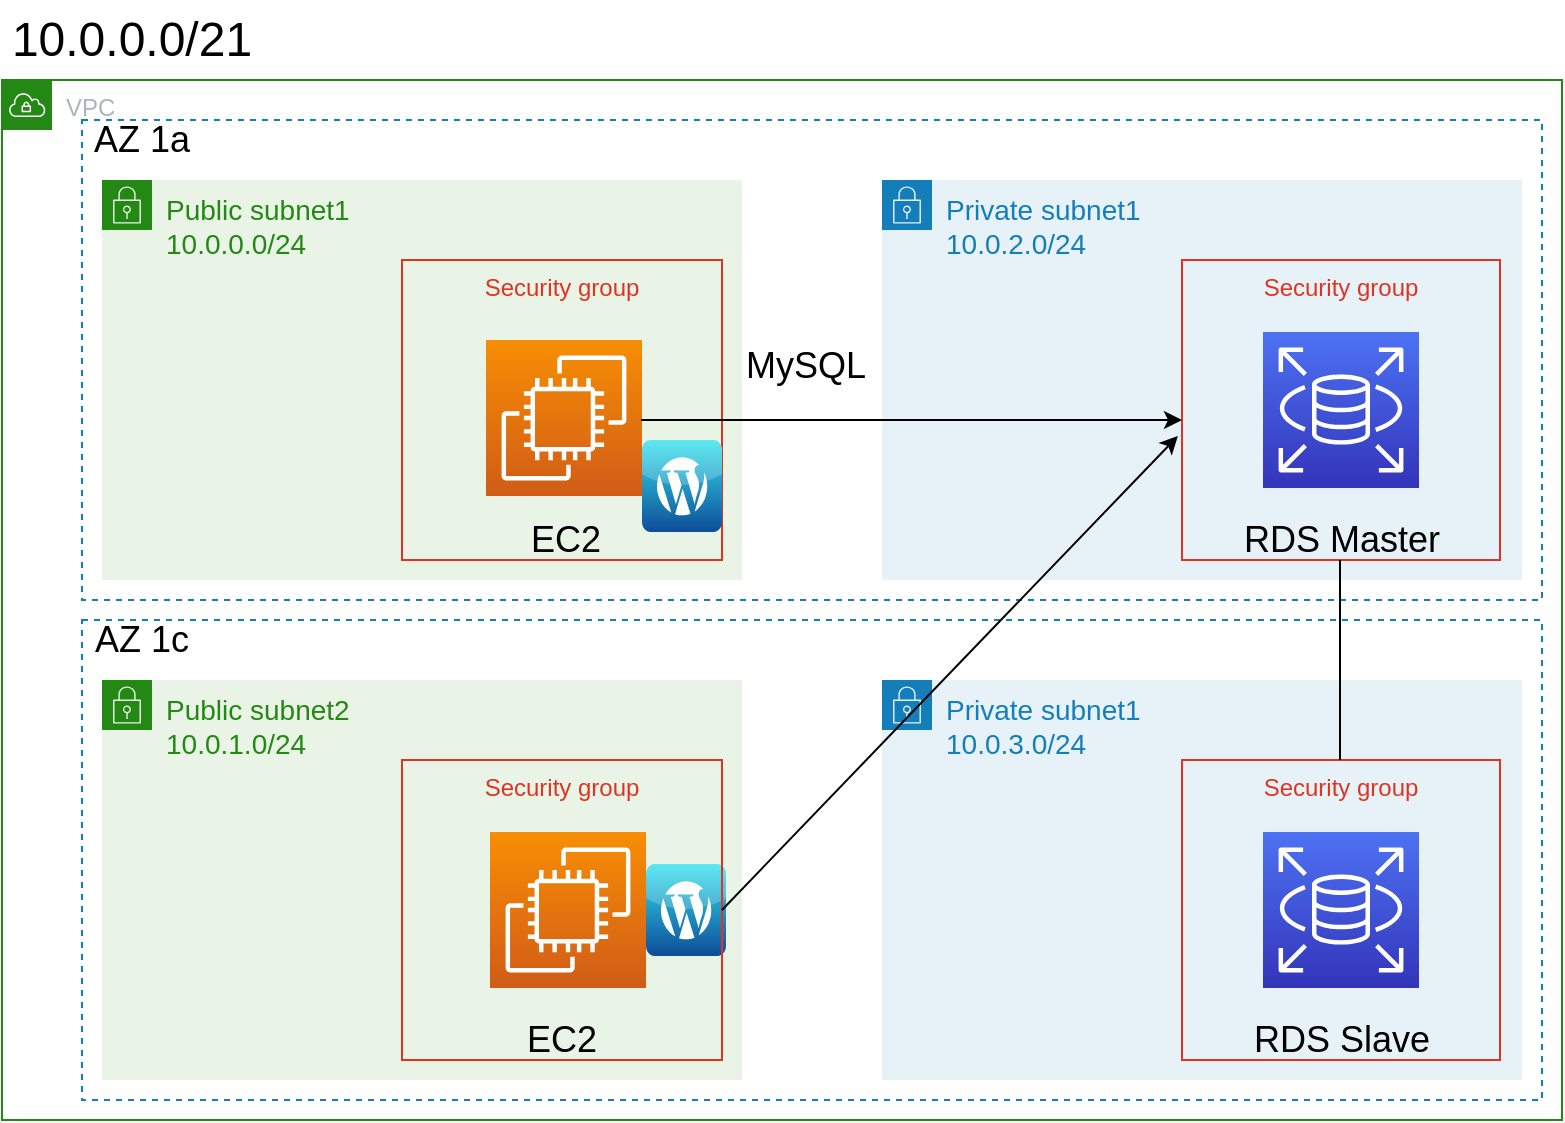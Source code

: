 <mxfile version="14.8.0" type="github">
  <diagram id="Ht1M8jgEwFfnCIfOTk4-" name="Page-1">
    <mxGraphModel dx="1186" dy="540" grid="1" gridSize="10" guides="1" tooltips="1" connect="1" arrows="1" fold="1" page="1" pageScale="1" pageWidth="1169" pageHeight="827" math="0" shadow="0">
      <root>
        <mxCell id="0" />
        <mxCell id="1" parent="0" />
        <mxCell id="EsHzQRj1Gnb22-uBKqwu-1" value="VPC" style="points=[[0,0],[0.25,0],[0.5,0],[0.75,0],[1,0],[1,0.25],[1,0.5],[1,0.75],[1,1],[0.75,1],[0.5,1],[0.25,1],[0,1],[0,0.75],[0,0.5],[0,0.25]];outlineConnect=0;gradientColor=none;html=1;whiteSpace=wrap;fontSize=12;fontStyle=0;shape=mxgraph.aws4.group;grIcon=mxgraph.aws4.group_vpc;strokeColor=#248814;fillColor=none;verticalAlign=top;align=left;spacingLeft=30;fontColor=#AAB7B8;dashed=0;" vertex="1" parent="1">
          <mxGeometry x="120" y="100" width="780" height="520" as="geometry" />
        </mxCell>
        <mxCell id="EsHzQRj1Gnb22-uBKqwu-2" value="" style="fillColor=none;strokeColor=#147EBA;dashed=1;verticalAlign=top;fontStyle=0;fontColor=#147EBA;" vertex="1" parent="1">
          <mxGeometry x="160" y="120" width="730" height="240" as="geometry" />
        </mxCell>
        <mxCell id="EsHzQRj1Gnb22-uBKqwu-3" value="" style="fillColor=none;strokeColor=#147EBA;dashed=1;verticalAlign=top;fontStyle=0;fontColor=#147EBA;" vertex="1" parent="1">
          <mxGeometry x="160" y="370" width="730" height="240" as="geometry" />
        </mxCell>
        <mxCell id="EsHzQRj1Gnb22-uBKqwu-4" value="&lt;font style=&quot;font-size: 14px&quot;&gt;Public subnet1&lt;br&gt;10.0.0.0/24&lt;/font&gt;" style="points=[[0,0],[0.25,0],[0.5,0],[0.75,0],[1,0],[1,0.25],[1,0.5],[1,0.75],[1,1],[0.75,1],[0.5,1],[0.25,1],[0,1],[0,0.75],[0,0.5],[0,0.25]];outlineConnect=0;gradientColor=none;html=1;whiteSpace=wrap;fontSize=12;fontStyle=0;shape=mxgraph.aws4.group;grIcon=mxgraph.aws4.group_security_group;grStroke=0;strokeColor=#248814;fillColor=#E9F3E6;verticalAlign=top;align=left;spacingLeft=30;fontColor=#248814;dashed=0;" vertex="1" parent="1">
          <mxGeometry x="170" y="150" width="320" height="200" as="geometry" />
        </mxCell>
        <mxCell id="EsHzQRj1Gnb22-uBKqwu-5" value="&lt;font style=&quot;font-size: 14px&quot;&gt;Public subnet2&lt;br&gt;10.0.1.0/24&lt;/font&gt;" style="points=[[0,0],[0.25,0],[0.5,0],[0.75,0],[1,0],[1,0.25],[1,0.5],[1,0.75],[1,1],[0.75,1],[0.5,1],[0.25,1],[0,1],[0,0.75],[0,0.5],[0,0.25]];outlineConnect=0;gradientColor=none;html=1;whiteSpace=wrap;fontSize=12;fontStyle=0;shape=mxgraph.aws4.group;grIcon=mxgraph.aws4.group_security_group;grStroke=0;strokeColor=#248814;fillColor=#E9F3E6;verticalAlign=top;align=left;spacingLeft=30;fontColor=#248814;dashed=0;" vertex="1" parent="1">
          <mxGeometry x="170" y="400" width="320" height="200" as="geometry" />
        </mxCell>
        <mxCell id="EsHzQRj1Gnb22-uBKqwu-6" value="&lt;font style=&quot;font-size: 14px&quot;&gt;Private subnet1&lt;br&gt;10.0.2.0/24&lt;/font&gt;" style="points=[[0,0],[0.25,0],[0.5,0],[0.75,0],[1,0],[1,0.25],[1,0.5],[1,0.75],[1,1],[0.75,1],[0.5,1],[0.25,1],[0,1],[0,0.75],[0,0.5],[0,0.25]];outlineConnect=0;gradientColor=none;html=1;whiteSpace=wrap;fontSize=12;fontStyle=0;shape=mxgraph.aws4.group;grIcon=mxgraph.aws4.group_security_group;grStroke=0;strokeColor=#147EBA;fillColor=#E6F2F8;verticalAlign=top;align=left;spacingLeft=30;fontColor=#147EBA;dashed=0;" vertex="1" parent="1">
          <mxGeometry x="560" y="150" width="320" height="200" as="geometry" />
        </mxCell>
        <mxCell id="EsHzQRj1Gnb22-uBKqwu-8" value="Security group" style="fillColor=none;strokeColor=#DD3522;verticalAlign=top;fontStyle=0;fontColor=#DD3522;" vertex="1" parent="1">
          <mxGeometry x="320" y="190" width="160" height="150" as="geometry" />
        </mxCell>
        <mxCell id="EsHzQRj1Gnb22-uBKqwu-10" value="Security group" style="fillColor=none;strokeColor=#DD3522;verticalAlign=top;fontStyle=0;fontColor=#DD3522;" vertex="1" parent="1">
          <mxGeometry x="710" y="190" width="159" height="150" as="geometry" />
        </mxCell>
        <mxCell id="EsHzQRj1Gnb22-uBKqwu-13" value="" style="points=[[0,0,0],[0.25,0,0],[0.5,0,0],[0.75,0,0],[1,0,0],[0,1,0],[0.25,1,0],[0.5,1,0],[0.75,1,0],[1,1,0],[0,0.25,0],[0,0.5,0],[0,0.75,0],[1,0.25,0],[1,0.5,0],[1,0.75,0]];outlineConnect=0;fontColor=#232F3E;gradientColor=#F78E04;gradientDirection=north;fillColor=#D05C17;strokeColor=#ffffff;dashed=0;verticalLabelPosition=bottom;verticalAlign=top;align=center;html=1;fontSize=12;fontStyle=0;aspect=fixed;shape=mxgraph.aws4.resourceIcon;resIcon=mxgraph.aws4.ec2;" vertex="1" parent="1">
          <mxGeometry x="362" y="230" width="78" height="78" as="geometry" />
        </mxCell>
        <mxCell id="EsHzQRj1Gnb22-uBKqwu-14" value="&lt;font style=&quot;font-size: 24px&quot;&gt;10.0.0.0/21&lt;/font&gt;" style="text;html=1;strokeColor=none;fillColor=none;align=center;verticalAlign=middle;whiteSpace=wrap;rounded=0;" vertex="1" parent="1">
          <mxGeometry x="120" y="60" width="130" height="40" as="geometry" />
        </mxCell>
        <mxCell id="EsHzQRj1Gnb22-uBKqwu-15" value="&lt;font style=&quot;font-size: 18px&quot;&gt;EC2&lt;/font&gt;" style="text;html=1;strokeColor=none;fillColor=none;align=center;verticalAlign=middle;whiteSpace=wrap;rounded=0;" vertex="1" parent="1">
          <mxGeometry x="362" y="320" width="80" height="20" as="geometry" />
        </mxCell>
        <mxCell id="EsHzQRj1Gnb22-uBKqwu-16" value="" style="dashed=0;outlineConnect=0;html=1;align=center;labelPosition=center;verticalLabelPosition=bottom;verticalAlign=top;shape=mxgraph.webicons.wordpress;fillColor=#35E2EE;gradientColor=#0E4D99" vertex="1" parent="1">
          <mxGeometry x="442" y="492" width="40" height="46" as="geometry" />
        </mxCell>
        <mxCell id="EsHzQRj1Gnb22-uBKqwu-19" value="" style="points=[[0,0,0],[0.25,0,0],[0.5,0,0],[0.75,0,0],[1,0,0],[0,1,0],[0.25,1,0],[0.5,1,0],[0.75,1,0],[1,1,0],[0,0.25,0],[0,0.5,0],[0,0.75,0],[1,0.25,0],[1,0.5,0],[1,0.75,0]];outlineConnect=0;fontColor=#232F3E;gradientColor=#4D72F3;gradientDirection=north;fillColor=#3334B9;strokeColor=#ffffff;dashed=0;verticalLabelPosition=bottom;verticalAlign=top;align=center;html=1;fontSize=12;fontStyle=0;aspect=fixed;shape=mxgraph.aws4.resourceIcon;resIcon=mxgraph.aws4.rds;" vertex="1" parent="1">
          <mxGeometry x="750.5" y="506" width="78" height="78" as="geometry" />
        </mxCell>
        <mxCell id="EsHzQRj1Gnb22-uBKqwu-21" value="&lt;font style=&quot;font-size: 18px&quot;&gt;RDS Master&lt;/font&gt;" style="text;html=1;strokeColor=none;fillColor=none;align=center;verticalAlign=middle;whiteSpace=wrap;rounded=0;" vertex="1" parent="1">
          <mxGeometry x="719.5" y="320" width="140" height="20" as="geometry" />
        </mxCell>
        <mxCell id="EsHzQRj1Gnb22-uBKqwu-26" value="&lt;font style=&quot;font-size: 18px&quot;&gt;MySQL&lt;/font&gt;" style="text;html=1;strokeColor=none;fillColor=none;align=center;verticalAlign=middle;whiteSpace=wrap;rounded=0;" vertex="1" parent="1">
          <mxGeometry x="482" y="233" width="80" height="20" as="geometry" />
        </mxCell>
        <mxCell id="EsHzQRj1Gnb22-uBKqwu-17" value="" style="dashed=0;outlineConnect=0;html=1;align=center;labelPosition=center;verticalLabelPosition=bottom;verticalAlign=top;shape=mxgraph.webicons.wordpress;fillColor=#35E2EE;gradientColor=#0E4D99" vertex="1" parent="1">
          <mxGeometry x="440" y="280" width="40" height="46" as="geometry" />
        </mxCell>
        <mxCell id="EsHzQRj1Gnb22-uBKqwu-28" value="" style="endArrow=classic;html=1;" edge="1" parent="1">
          <mxGeometry width="50" height="50" relative="1" as="geometry">
            <mxPoint x="439.5" y="270" as="sourcePoint" />
            <mxPoint x="710" y="270" as="targetPoint" />
          </mxGeometry>
        </mxCell>
        <mxCell id="EsHzQRj1Gnb22-uBKqwu-29" value="" style="points=[[0,0,0],[0.25,0,0],[0.5,0,0],[0.75,0,0],[1,0,0],[0,1,0],[0.25,1,0],[0.5,1,0],[0.75,1,0],[1,1,0],[0,0.25,0],[0,0.5,0],[0,0.75,0],[1,0.25,0],[1,0.5,0],[1,0.75,0]];outlineConnect=0;fontColor=#232F3E;gradientColor=#F78E04;gradientDirection=north;fillColor=#D05C17;strokeColor=#ffffff;dashed=0;verticalLabelPosition=bottom;verticalAlign=top;align=center;html=1;fontSize=12;fontStyle=0;aspect=fixed;shape=mxgraph.aws4.resourceIcon;resIcon=mxgraph.aws4.ec2;" vertex="1" parent="1">
          <mxGeometry x="364" y="476" width="78" height="78" as="geometry" />
        </mxCell>
        <mxCell id="EsHzQRj1Gnb22-uBKqwu-30" value="Security group" style="fillColor=none;strokeColor=#DD3522;verticalAlign=top;fontStyle=0;fontColor=#DD3522;" vertex="1" parent="1">
          <mxGeometry x="320" y="440" width="160" height="150" as="geometry" />
        </mxCell>
        <mxCell id="EsHzQRj1Gnb22-uBKqwu-31" value="&lt;font style=&quot;font-size: 18px&quot;&gt;EC2&lt;/font&gt;" style="text;html=1;strokeColor=none;fillColor=none;align=center;verticalAlign=middle;whiteSpace=wrap;rounded=0;" vertex="1" parent="1">
          <mxGeometry x="360" y="570" width="80" height="20" as="geometry" />
        </mxCell>
        <mxCell id="EsHzQRj1Gnb22-uBKqwu-33" value="&lt;font style=&quot;font-size: 18px&quot;&gt;AZ 1a&lt;/font&gt;" style="text;html=1;strokeColor=none;fillColor=none;align=center;verticalAlign=middle;whiteSpace=wrap;rounded=0;" vertex="1" parent="1">
          <mxGeometry x="160" y="120" width="60" height="20" as="geometry" />
        </mxCell>
        <mxCell id="EsHzQRj1Gnb22-uBKqwu-34" value="&lt;font style=&quot;font-size: 18px&quot;&gt;AZ 1c&lt;/font&gt;" style="text;html=1;strokeColor=none;fillColor=none;align=center;verticalAlign=middle;whiteSpace=wrap;rounded=0;" vertex="1" parent="1">
          <mxGeometry x="160" y="370" width="60" height="20" as="geometry" />
        </mxCell>
        <mxCell id="EsHzQRj1Gnb22-uBKqwu-35" value="&lt;font style=&quot;font-size: 14px&quot;&gt;Private subnet1&lt;br&gt;10.0.3.0/24&lt;/font&gt;" style="points=[[0,0],[0.25,0],[0.5,0],[0.75,0],[1,0],[1,0.25],[1,0.5],[1,0.75],[1,1],[0.75,1],[0.5,1],[0.25,1],[0,1],[0,0.75],[0,0.5],[0,0.25]];outlineConnect=0;gradientColor=none;html=1;whiteSpace=wrap;fontSize=12;fontStyle=0;shape=mxgraph.aws4.group;grIcon=mxgraph.aws4.group_security_group;grStroke=0;strokeColor=#147EBA;fillColor=#E6F2F8;verticalAlign=top;align=left;spacingLeft=30;fontColor=#147EBA;dashed=0;" vertex="1" parent="1">
          <mxGeometry x="560" y="400" width="320" height="200" as="geometry" />
        </mxCell>
        <mxCell id="EsHzQRj1Gnb22-uBKqwu-36" value="Security group" style="fillColor=none;strokeColor=#DD3522;verticalAlign=top;fontStyle=0;fontColor=#DD3522;" vertex="1" parent="1">
          <mxGeometry x="710" y="440" width="159" height="150" as="geometry" />
        </mxCell>
        <mxCell id="EsHzQRj1Gnb22-uBKqwu-37" value="" style="points=[[0,0,0],[0.25,0,0],[0.5,0,0],[0.75,0,0],[1,0,0],[0,1,0],[0.25,1,0],[0.5,1,0],[0.75,1,0],[1,1,0],[0,0.25,0],[0,0.5,0],[0,0.75,0],[1,0.25,0],[1,0.5,0],[1,0.75,0]];outlineConnect=0;fontColor=#232F3E;gradientColor=#4D72F3;gradientDirection=north;fillColor=#3334B9;strokeColor=#ffffff;dashed=0;verticalLabelPosition=bottom;verticalAlign=top;align=center;html=1;fontSize=12;fontStyle=0;aspect=fixed;shape=mxgraph.aws4.resourceIcon;resIcon=mxgraph.aws4.rds;" vertex="1" parent="1">
          <mxGeometry x="750.5" y="226" width="78" height="78" as="geometry" />
        </mxCell>
        <mxCell id="EsHzQRj1Gnb22-uBKqwu-38" value="" style="points=[[0,0,0],[0.25,0,0],[0.5,0,0],[0.75,0,0],[1,0,0],[0,1,0],[0.25,1,0],[0.5,1,0],[0.75,1,0],[1,1,0],[0,0.25,0],[0,0.5,0],[0,0.75,0],[1,0.25,0],[1,0.5,0],[1,0.75,0]];outlineConnect=0;fontColor=#232F3E;gradientColor=#4D72F3;gradientDirection=north;fillColor=#3334B9;strokeColor=#ffffff;dashed=0;verticalLabelPosition=bottom;verticalAlign=top;align=center;html=1;fontSize=12;fontStyle=0;aspect=fixed;shape=mxgraph.aws4.resourceIcon;resIcon=mxgraph.aws4.rds;" vertex="1" parent="1">
          <mxGeometry x="750.5" y="476" width="78" height="78" as="geometry" />
        </mxCell>
        <mxCell id="EsHzQRj1Gnb22-uBKqwu-39" value="&lt;font style=&quot;font-size: 18px&quot;&gt;RDS Slave&lt;/font&gt;" style="text;html=1;strokeColor=none;fillColor=none;align=center;verticalAlign=middle;whiteSpace=wrap;rounded=0;" vertex="1" parent="1">
          <mxGeometry x="719.5" y="570" width="140" height="20" as="geometry" />
        </mxCell>
        <mxCell id="EsHzQRj1Gnb22-uBKqwu-41" value="" style="endArrow=none;html=1;" edge="1" parent="1">
          <mxGeometry width="50" height="50" relative="1" as="geometry">
            <mxPoint x="789" y="440" as="sourcePoint" />
            <mxPoint x="789" y="340" as="targetPoint" />
          </mxGeometry>
        </mxCell>
        <mxCell id="EsHzQRj1Gnb22-uBKqwu-42" value="" style="endArrow=classic;html=1;entryX=-0.013;entryY=0.587;entryDx=0;entryDy=0;entryPerimeter=0;exitX=1;exitY=0.5;exitDx=0;exitDy=0;" edge="1" parent="1" source="EsHzQRj1Gnb22-uBKqwu-30" target="EsHzQRj1Gnb22-uBKqwu-10">
          <mxGeometry width="50" height="50" relative="1" as="geometry">
            <mxPoint x="570" y="430" as="sourcePoint" />
            <mxPoint x="610" y="390" as="targetPoint" />
          </mxGeometry>
        </mxCell>
      </root>
    </mxGraphModel>
  </diagram>
</mxfile>
